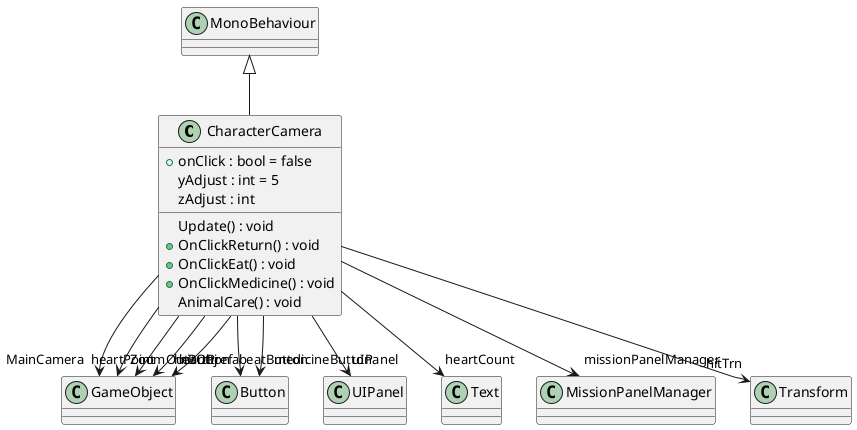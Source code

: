 @startuml
class CharacterCamera {
    + onClick : bool = false
    yAdjust : int = 5
    zAdjust : int
    Update() : void
    + OnClickReturn() : void
    + OnClickEat() : void
    + OnClickMedicine() : void
    AnimalCare() : void
}
MonoBehaviour <|-- CharacterCamera
CharacterCamera --> "MainCamera" GameObject
CharacterCamera --> "ZoomOutButton" GameObject
CharacterCamera --> "eatButton" Button
CharacterCamera --> "medicineButton" Button
CharacterCamera --> "uIPanel" UIPanel
CharacterCamera --> "heartPrefab" GameObject
CharacterCamera --> "heartPoint" GameObject
CharacterCamera --> "heartCount" Text
CharacterCamera --> "missionPanelManager" MissionPanelManager
CharacterCamera --> "hitTrn" Transform
CharacterCamera --> "hitObj" GameObject
@enduml
